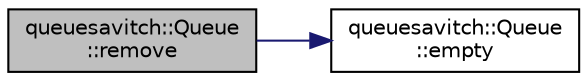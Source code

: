 digraph "queuesavitch::Queue::remove"
{
  edge [fontname="Helvetica",fontsize="10",labelfontname="Helvetica",labelfontsize="10"];
  node [fontname="Helvetica",fontsize="10",shape=record];
  rankdir="LR";
  Node1 [label="queuesavitch::Queue\l::remove",height=0.2,width=0.4,color="black", fillcolor="grey75", style="filled", fontcolor="black"];
  Node1 -> Node2 [color="midnightblue",fontsize="10",style="solid",fontname="Helvetica"];
  Node2 [label="queuesavitch::Queue\l::empty",height=0.2,width=0.4,color="black", fillcolor="white", style="filled",URL="$classqueuesavitch_1_1Queue.html#a557c2aefa6d1c51d42a1563dab0e2cc0"];
}
